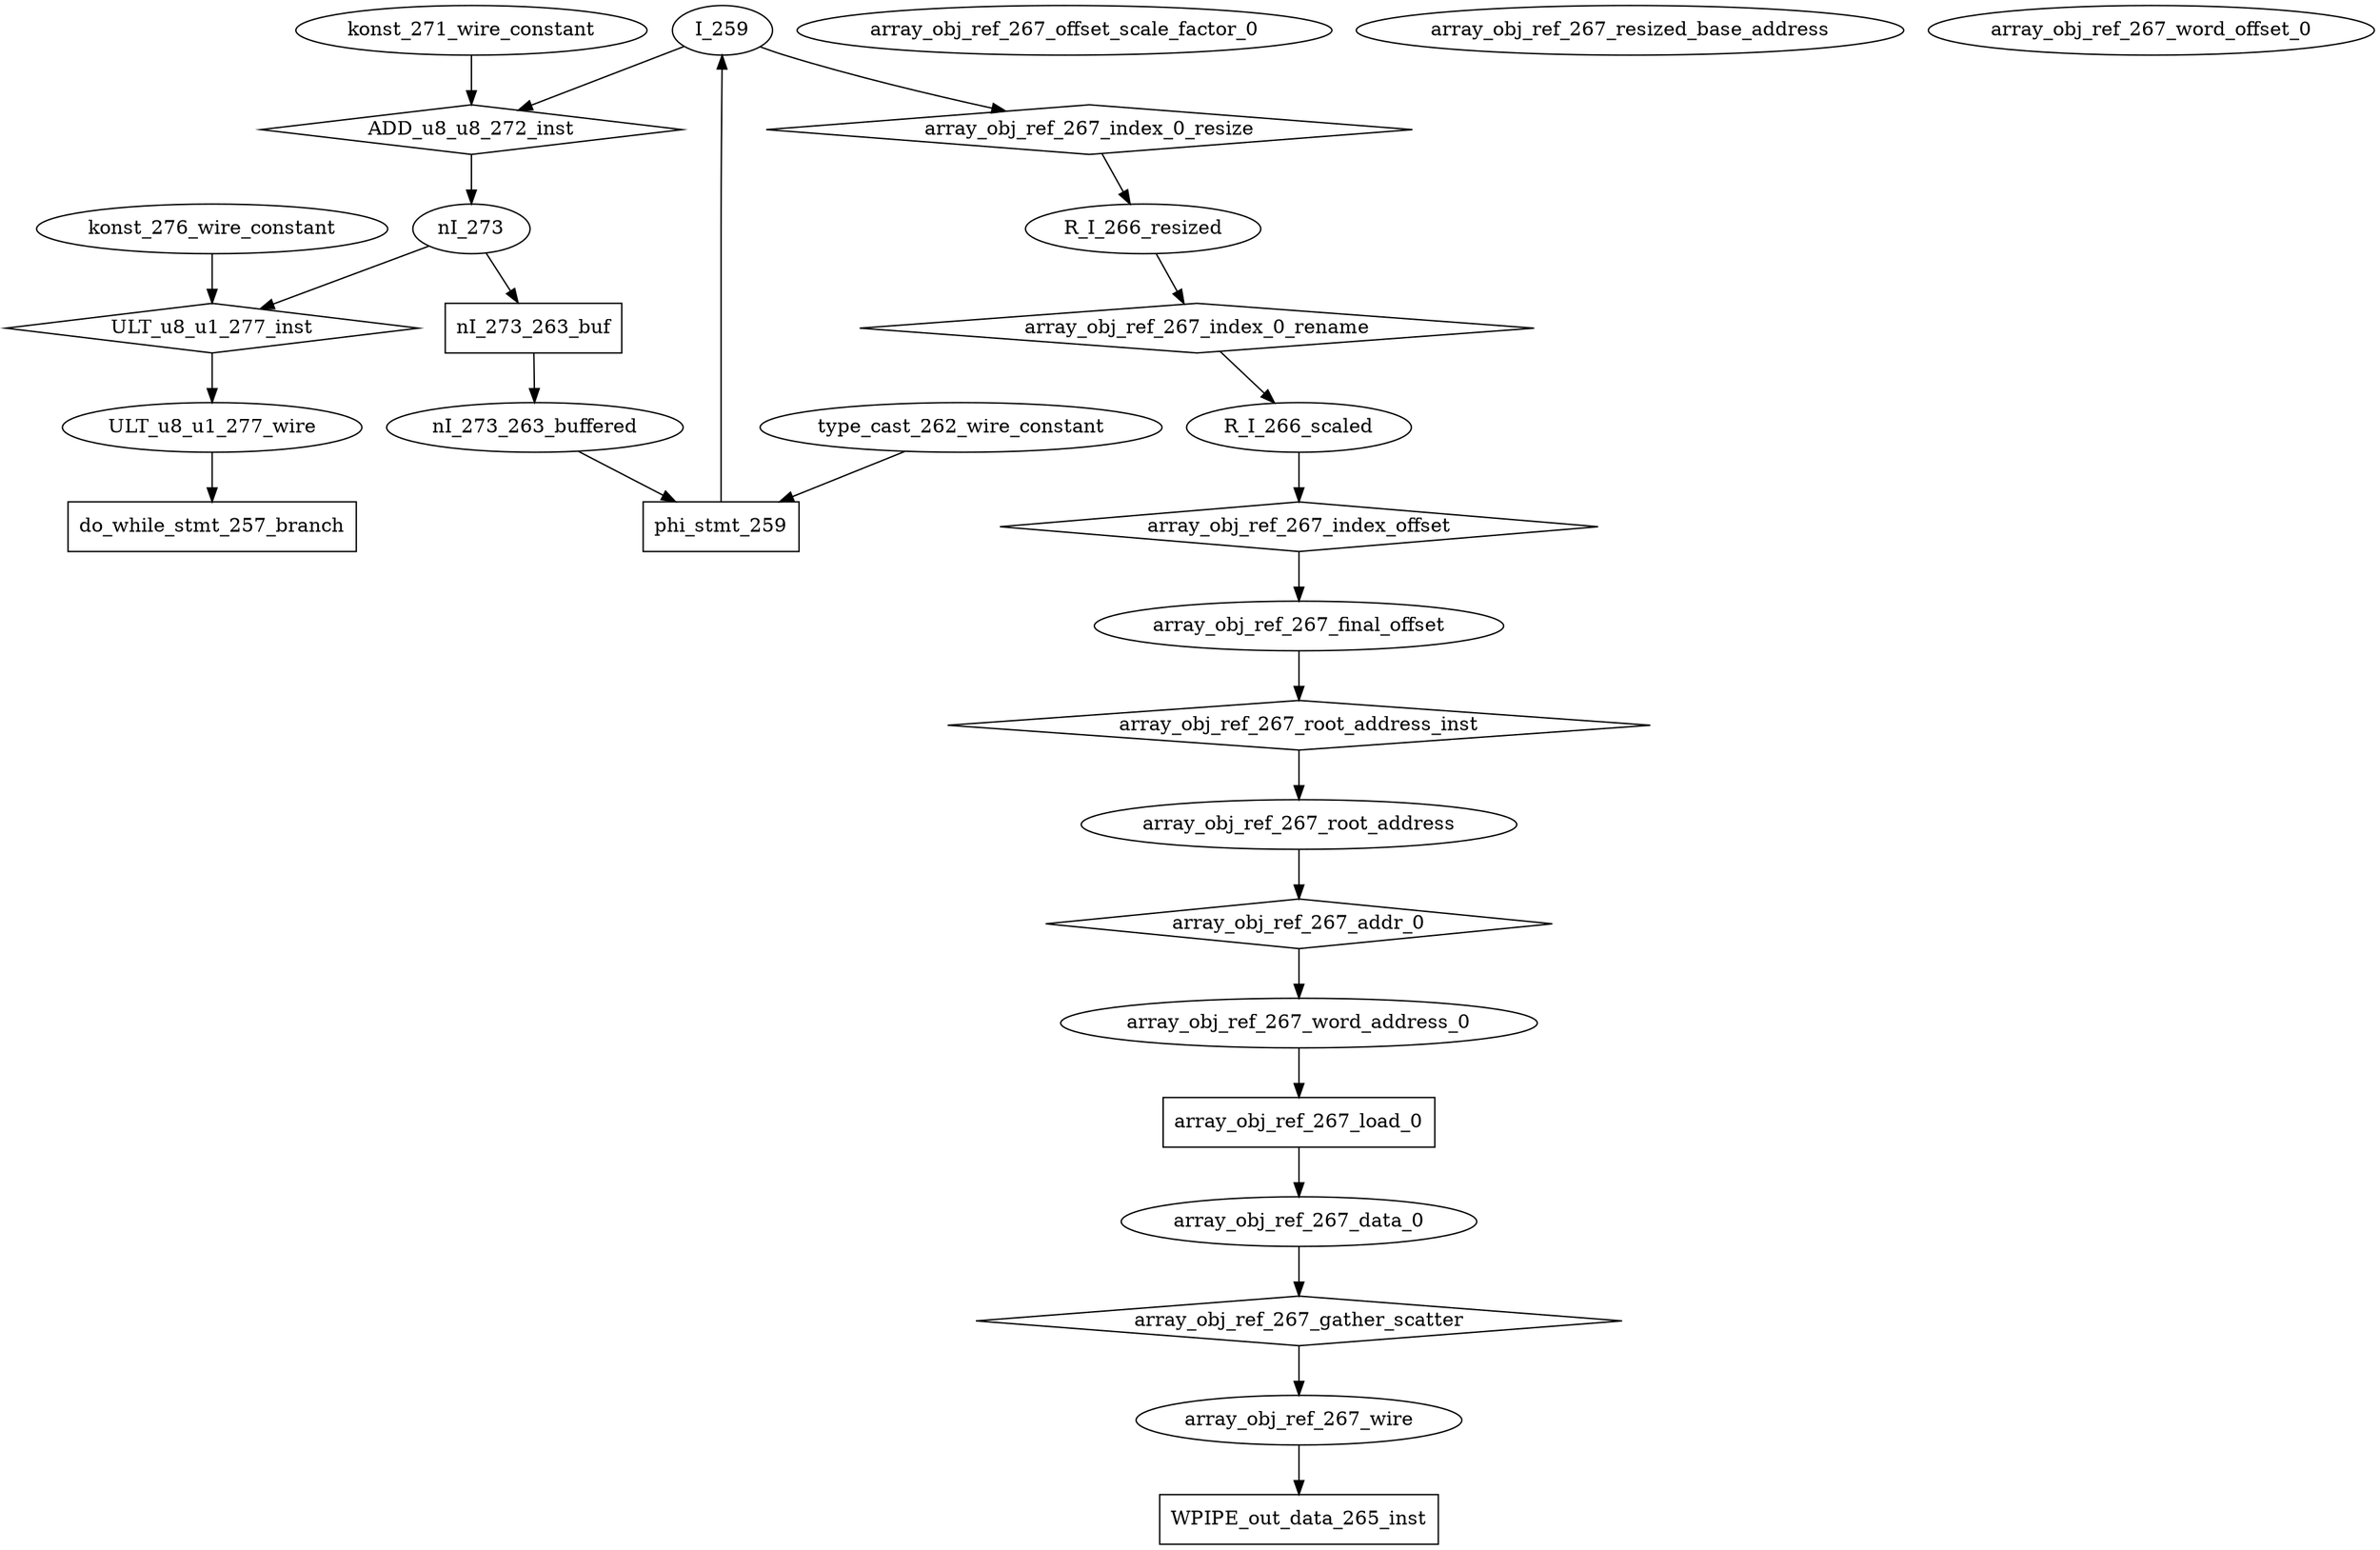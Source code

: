 digraph data_path {
  I_259 [shape=ellipse];
  R_I_266_resized [shape=ellipse];
  R_I_266_scaled [shape=ellipse];
  ULT_u8_u1_277_wire [shape=ellipse];
  array_obj_ref_267_data_0 [shape=ellipse];
  array_obj_ref_267_final_offset [shape=ellipse];
  array_obj_ref_267_offset_scale_factor_0 [shape=ellipse];
  array_obj_ref_267_resized_base_address [shape=ellipse];
  array_obj_ref_267_root_address [shape=ellipse];
  array_obj_ref_267_wire [shape=ellipse];
  array_obj_ref_267_word_address_0 [shape=ellipse];
  array_obj_ref_267_word_offset_0 [shape=ellipse];
  konst_271_wire_constant [shape=ellipse];
  konst_276_wire_constant [shape=ellipse];
  nI_273 [shape=ellipse];
  nI_273_263_buffered [shape=ellipse];
  type_cast_262_wire_constant [shape=ellipse];
  ADD_u8_u8_272_inst [shape=diamond];
I_259  -> ADD_u8_u8_272_inst;
konst_271_wire_constant  -> ADD_u8_u8_272_inst;
ADD_u8_u8_272_inst -> nI_273;
  ULT_u8_u1_277_inst [shape=diamond];
nI_273  -> ULT_u8_u1_277_inst;
konst_276_wire_constant  -> ULT_u8_u1_277_inst;
ULT_u8_u1_277_inst -> ULT_u8_u1_277_wire;
  WPIPE_out_data_265_inst [shape=rectangle];
array_obj_ref_267_wire  -> WPIPE_out_data_265_inst;
  array_obj_ref_267_addr_0 [shape=diamond];
array_obj_ref_267_root_address  -> array_obj_ref_267_addr_0;
array_obj_ref_267_addr_0 -> array_obj_ref_267_word_address_0;
  array_obj_ref_267_gather_scatter [shape=diamond];
array_obj_ref_267_data_0  -> array_obj_ref_267_gather_scatter;
array_obj_ref_267_gather_scatter -> array_obj_ref_267_wire;
  array_obj_ref_267_index_0_rename [shape=diamond];
R_I_266_resized  -> array_obj_ref_267_index_0_rename;
array_obj_ref_267_index_0_rename -> R_I_266_scaled;
  array_obj_ref_267_index_0_resize [shape=diamond];
I_259  -> array_obj_ref_267_index_0_resize;
array_obj_ref_267_index_0_resize -> R_I_266_resized;
  array_obj_ref_267_index_offset [shape=diamond];
R_I_266_scaled  -> array_obj_ref_267_index_offset;
array_obj_ref_267_index_offset -> array_obj_ref_267_final_offset;
  array_obj_ref_267_load_0 [shape=rectangle];
array_obj_ref_267_word_address_0  -> array_obj_ref_267_load_0;
array_obj_ref_267_load_0 -> array_obj_ref_267_data_0;
  array_obj_ref_267_root_address_inst [shape=diamond];
array_obj_ref_267_final_offset  -> array_obj_ref_267_root_address_inst;
array_obj_ref_267_root_address_inst -> array_obj_ref_267_root_address;
  do_while_stmt_257_branch [shape=rectangle];
ULT_u8_u1_277_wire  -> do_while_stmt_257_branch;
  nI_273_263_buf [shape=rectangle];
nI_273  -> nI_273_263_buf;
nI_273_263_buf -> nI_273_263_buffered;
  phi_stmt_259 [shape=rectangle];
type_cast_262_wire_constant  -> phi_stmt_259;
nI_273_263_buffered  -> phi_stmt_259;
phi_stmt_259 -> I_259;
}
